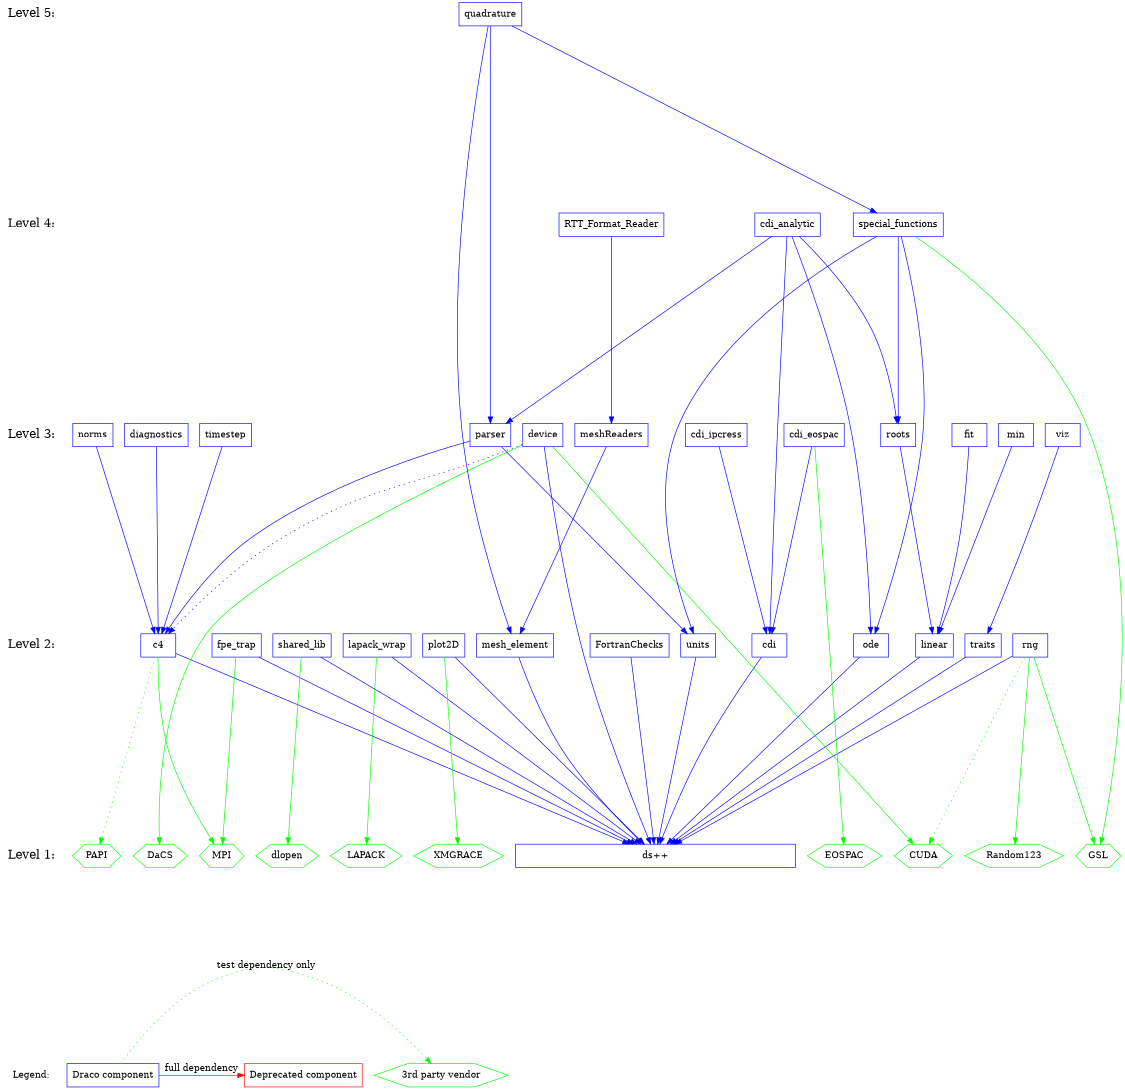 digraph draco_level {
    /* graph attributes */
    center=1;
    size="7.5,10";
    ranksep=4;
    
    /* levels */
    legend [shape=plaintext, label="Legend:", fontsize=14];
    level1 [shape=plaintext, label="Level 1:", fontsize=18];
    level2 [shape=plaintext, label="Level 2:", fontsize=18];
    level3 [shape=plaintext, label="Level 3:", fontsize=18];
    level4 [shape=plaintext, label="Level 4:", fontsize=18];
    level5 [shape=plaintext, label="Level 5:", fontsize=18]; 
/*    level6 [shape=plaintext, label="Level 6:", fontsize=18]; */
    
    /* level6 -> */
    level5 -> 
    level4 -> level3 -> level2 -> level1 -> legend [style=invis];
    
    /* packages */

    /* legend */
    leg_vendor [shape=box, label="3rd party vendor", color=green, shape=hexagon];
    leg_draco  [shape=box, label="Draco component",  color=blue,  shape=box ];
    leg_depre  [shape=box, label="Deprecated component", color=red,  shape=box ];

    /* level 1 */
    vdlopen    [shape=hexagon, color=green, label="dlopen"];
    veospac    [shape=hexagon, color=green, label="EOSPAC"];
    vgrace     [shape=hexagon, color=green, label="XMGRACE"];
    vlapack    [shape=hexagon, color=green, label="LAPACK"];
    vmpi       [shape=hexagon, color=green, label="MPI"];
    vdacs      [shape=hexagon, color=green, label="DaCS"];
    vcuda      [shape=hexagon, color=green, label="CUDA"];
    vpapi      [shape=hexagon, color=green, label="PAPI"];
    vran123    [shape=hexagon, color=green, label="Random123"];
        
    dsxx [shape=box, color=blue, label="ds++", width=6];
    
    /* level 2 */
    vgsl       [shape=hexagon, color=green, label="GSL"];

    c4         [shape=box, color=blue, label="c4"];
    cdi        [shape=box, color=blue, label="cdi"];
    fpetrap    [shape=box, color=blue, label="fpe_trap"];
    fc         [shape=box, color=blue, label="FortranChecks"];
    lapack     [shape=box, color=blue, label="lapack_wrap"];
    linear     [shape=box, color=blue, label="linear"];
    meshelement [shape=box, color=blue, label="mesh_element"];
    ode        [shape=box, color=blue, label="ode"];
    plot       [shape=box, color=blue, label="plot2D"];
    rng        [shape=box, color=blue, label="rng"];
    shlib      [shape=box, color=blue, label="shared_lib"];
    traits     [shape=box, color=blue, label="traits"];
    units      [shape=box, color=blue, label="units"];
        
    /* level 3 */
    device    [shape=box, color=blue, label="device"];
    cdieos    [shape=box, color=blue, label="cdi_eospac"];
    cdiip     [shape=box, color=blue, label="cdi_ipcress"];
    diagnostics [shape=box, color=blue, label="diagnostics"];
    fit       [shape=box, color=blue, label="fit"];
    meshread  [shape=box, color=blue, label="meshReaders"];
    min       [shape=box, color=blue, label="min"];
    norms     [shape=box, color=blue, label="norms"];
    parser    [shape=box, color=blue, label="parser"];
    roots     [shape=box, color=blue, label="roots"];
    timestep  [shape=box, color=blue, label="timestep"];
    viz       [shape=box, color=blue, label="viz"];
    
    /* level 4 */
    sf        [shape=box, color=blue, label="special_functions"];
    cdianal   [shape=box, color=blue, label="cdi_analytic"];
    rttread   [shape=box, color=blue, label="RTT_Format_Reader"];

    /* level 5 */
    quad      [shape=box, color=blue, label="quadrature"];

    
    /* dependencies */
    {rank=same; legend leg_vendor leg_draco leg_depre};
    {rank=same; level1 dsxx vlapack vmpi veospac vgrace vdlopen vgsl vdacs vpapi};
    {rank=same; level2 shlib plot lapack traits c4 fpetrap units cdi ode linear};
    {rank=same; level3 viz timestep cdieos meshread parser};
    {rank=same; level4 rttread sf};


    leg_draco -> {leg_vendor} [color=green, style=dotted, label="test dependency only"];
    leg_draco -> {leg_depre} [color=red, label="full dependency"];
    
    /* draco packages */

    /* NOTE:  hidden dependencies are in comments at the end of each line.
     * For example if a package depends on c4 it implicitly depends on dsxx
     * as well.  The dependency on dsxx is not shown explicitly on the
     * graph. 
    
    /* level 2 */
    c4          -> {dsxx}        [color=blue];
    c4          -> {vmpi}        [color=green];
    c4          -> {vpapi}       [color=green, style=dotted];
    cdi         -> {dsxx}        [color=blue];
    fc          -> {dsxx}        [color=blue];
    fpetrap     -> {dsxx}        [color=blue];
    fpetrap     -> {vmpi}        [color=green];
    lapack      -> {dsxx}        [color=blue];
    lapack      -> {vlapack}     [color=green];
    linear      -> {dsxx}        [color=blue];
    meshelement -> {dsxx}        [color=blue];
    ode         -> {dsxx}        [color=blue];
    plot        -> {dsxx}        [color=blue];
    plot        -> {vgrace}      [color=green];
    rng         -> {dsxx}        [color=blue];
    rng         -> {vgsl vran123}  [color=green];
    rng         -> {vcuda}       [color=green, style=dotted];
    shlib       -> {dsxx}        [color=blue];
    shlib       -> {vdlopen}     [color=green];
    traits      -> {dsxx}        [color=blue];
    units       -> {dsxx}        [color=blue];
    
    /* level 3 */
    device      -> {dsxx}        [color=blue];
    device      -> {c4}          [color=blue, style=dotted];
    device      -> {vdacs vcuda} [color=green];
    cdieos      -> {cdi}         [color=blue];
    cdieos      -> {veospac}     [color=green]; 
    cdiip       -> {cdi}         [color=blue];
    diagnostics -> {c4}          [color=blue];
    fit         -> {linear}      [color=blue];
    meshread    -> {meshelement} [color=blue];
    min         -> {linear}      [color=blue];
    norms       -> {c4}          [color=blue];
    parser      -> {c4 units}    [color=blue];
    roots       -> {linear}      [color=blue];
    sf          -> {units ode roots} [color=blue];
    sf          -> {vgsl}        [color=green];
    timestep    -> {c4}          [color=blue];
    viz         -> {traits}      [color=blue];

    /* level 4 */
    cdianal     -> {parser cdi ode roots}  [color=blue];
    quad        -> {sf meshelement parser} [color=blue];
    rttread     -> {meshread}              [color=blue];

}
